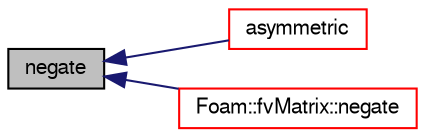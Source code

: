 digraph "negate"
{
  bgcolor="transparent";
  edge [fontname="FreeSans",fontsize="10",labelfontname="FreeSans",labelfontsize="10"];
  node [fontname="FreeSans",fontsize="10",shape=record];
  rankdir="LR";
  Node1598 [label="negate",height=0.2,width=0.4,color="black", fillcolor="grey75", style="filled", fontcolor="black"];
  Node1598 -> Node1599 [dir="back",color="midnightblue",fontsize="10",style="solid",fontname="FreeSans"];
  Node1599 [label="asymmetric",height=0.2,width=0.4,color="red",URL="$a26882.html#aff45003a4c4226b1f6f4e5e24d382e03"];
  Node1598 -> Node1630 [dir="back",color="midnightblue",fontsize="10",style="solid",fontname="FreeSans"];
  Node1630 [label="Foam::fvMatrix::negate",height=0.2,width=0.4,color="red",URL="$a22358.html#abcdb1512395327f8236a4f4a4d4ff648"];
}
